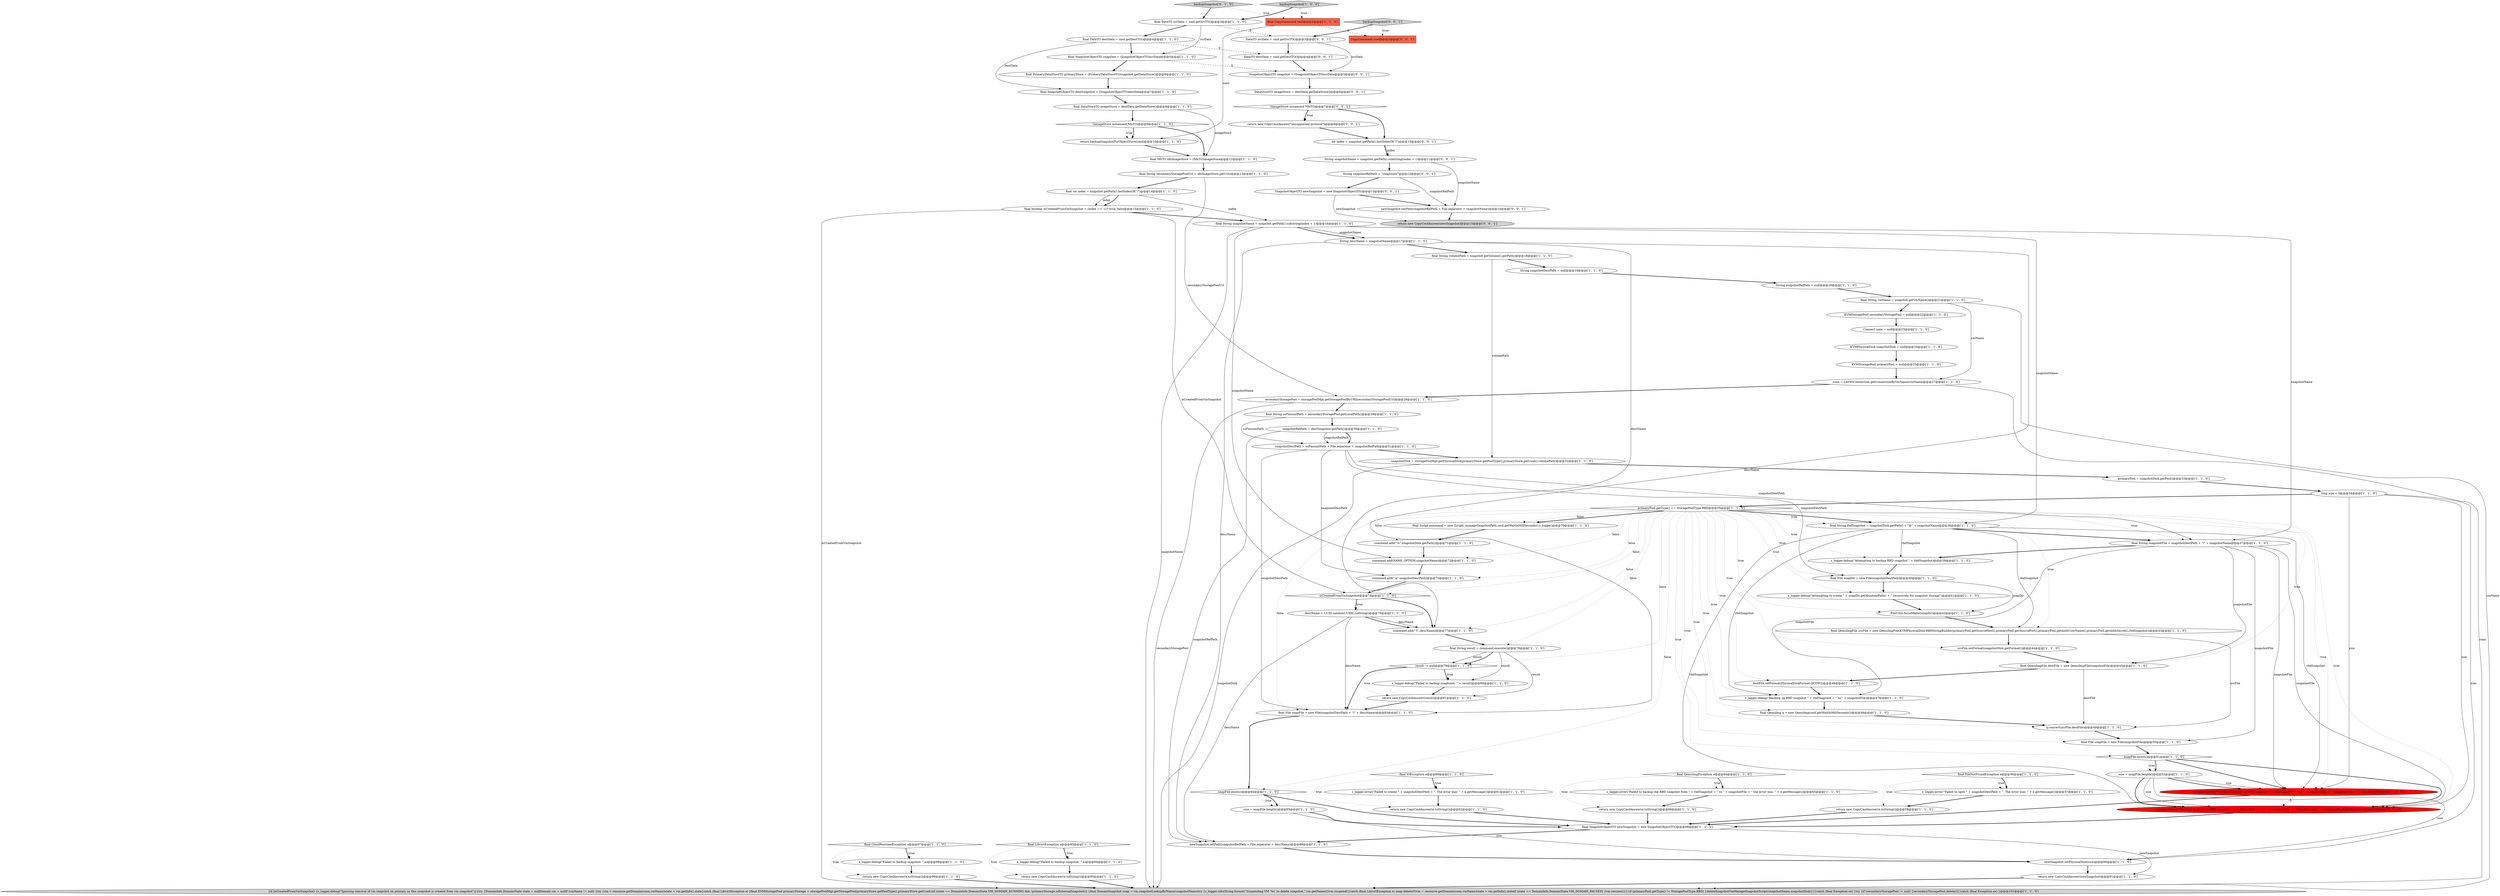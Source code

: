 digraph {
89 [style = filled, label = "DataStoreTO imageStore = destData.getDataStore()@@@6@@@['0', '0', '1']", fillcolor = white, shape = ellipse image = "AAA0AAABBB3BBB"];
4 [style = filled, label = "primaryPool.getType() == StoragePoolType.RBD@@@35@@@['1', '1', '0']", fillcolor = white, shape = diamond image = "AAA0AAABBB1BBB"];
13 [style = filled, label = "command.add(\"-b\",snapshotDisk.getPath())@@@71@@@['1', '1', '0']", fillcolor = white, shape = ellipse image = "AAA0AAABBB1BBB"];
40 [style = filled, label = "descName = UUID.randomUUID().toString()@@@75@@@['1', '1', '0']", fillcolor = white, shape = ellipse image = "AAA0AAABBB1BBB"];
23 [style = filled, label = "final File snapFile = new File(snapshotDestPath + \"/\" + descName)@@@83@@@['1', '1', '0']", fillcolor = white, shape = ellipse image = "AAA0AAABBB1BBB"];
54 [style = filled, label = "command.add(\"-t\",descName)@@@77@@@['1', '1', '0']", fillcolor = white, shape = ellipse image = "AAA0AAABBB1BBB"];
10 [style = filled, label = "conn = LibvirtConnection.getConnectionByVmName(vmName)@@@27@@@['1', '1', '0']", fillcolor = white, shape = ellipse image = "AAA0AAABBB1BBB"];
17 [style = filled, label = "{if (isCreatedFromVmSnapshot) {s_logger.debug(\"Ignoring removal of vm snapshot on primary as this snapshot is created from vm snapshot\")}{try {DomainInfo.DomainState state = nullDomain vm = nullif (vmName != null) {try {vm = resource.getDomain(conn,vmName)state = vm.getInfo().state}catch (final LibvirtException e) }final KVMStoragePool primaryStorage = storagePoolMgr.getStoragePool(primaryStore.getPoolType(),primaryStore.getUuid())if (state == DomainInfo.DomainState.VIR_DOMAIN_RUNNING && !primaryStorage.isExternalSnapshot()) {final DomainSnapshot snap = vm.snapshotLookupByName(snapshotName)try {s_logger.info(String.format(\"Suspending VM '%s' to delete snapshot,\",vm.getName()))vm.suspend()}catch (final LibvirtException e) snap.delete(0)vm = resource.getDomain(conn,vmName)state = vm.getInfo().stateif (state == DomainInfo.DomainState.VIR_DOMAIN_PAUSED) {vm.resume()}}{if (primaryPool.getType() != StoragePoolType.RBD) {deleteSnapshotViaManageSnapshotScript(snapshotName,snapshotDisk)}}}catch (final Exception ex) }try {if (secondaryStoragePool != null) {secondaryStoragePool.delete()}}catch (final Exception ex) }@@@101@@@['1', '1', '0']", fillcolor = lightgray, shape = ellipse image = "AAA0AAABBB1BBB"];
37 [style = filled, label = "final File snapFile = new File(snapshotFile)@@@50@@@['1', '1', '0']", fillcolor = white, shape = ellipse image = "AAA0AAABBB1BBB"];
2 [style = filled, label = "long size = 0@@@34@@@['1', '1', '0']", fillcolor = white, shape = ellipse image = "AAA0AAABBB1BBB"];
72 [style = filled, label = "newSnapshot.setPhysicalSize(size)@@@90@@@['1', '1', '0']", fillcolor = white, shape = ellipse image = "AAA0AAABBB1BBB"];
28 [style = filled, label = "final DataStoreTO imageStore = destData.getDataStore()@@@8@@@['1', '1', '0']", fillcolor = white, shape = ellipse image = "AAA0AAABBB1BBB"];
16 [style = filled, label = "size = snapFile.length()@@@52@@@['1', '1', '0']", fillcolor = white, shape = ellipse image = "AAA0AAABBB1BBB"];
80 [style = filled, label = "srcFile.setFormat(snapshotDisk.getFormat())@@@44@@@['1', '1', '0']", fillcolor = white, shape = ellipse image = "AAA0AAABBB1BBB"];
41 [style = filled, label = "return new CopyCmdAnswer(e.toString())@@@99@@@['1', '1', '0']", fillcolor = white, shape = ellipse image = "AAA0AAABBB1BBB"];
90 [style = filled, label = "CopyCommand cmd@@@2@@@['0', '0', '1']", fillcolor = tomato, shape = box image = "AAA0AAABBB3BBB"];
65 [style = filled, label = "String snapshotRelPath = null@@@20@@@['1', '1', '0']", fillcolor = white, shape = ellipse image = "AAA0AAABBB1BBB"];
36 [style = filled, label = "s_logger.debug(\"Backing up RBD snapshot \" + rbdSnapshot + \" to \" + snapshotFile)@@@47@@@['1', '1', '0']", fillcolor = white, shape = ellipse image = "AAA0AAABBB1BBB"];
20 [style = filled, label = "final QemuImgFile destFile = new QemuImgFile(snapshotFile)@@@45@@@['1', '1', '0']", fillcolor = white, shape = ellipse image = "AAA0AAABBB1BBB"];
61 [style = filled, label = "s_logger.debug(\"Attempting to create \" + snapDir.getAbsolutePath() + \" recursively for snapshot storage\")@@@41@@@['1', '1', '0']", fillcolor = white, shape = ellipse image = "AAA0AAABBB1BBB"];
43 [style = filled, label = "final QemuImg q = new QemuImg(cmd.getWaitInMillSeconds())@@@48@@@['1', '1', '0']", fillcolor = white, shape = ellipse image = "AAA0AAABBB1BBB"];
51 [style = filled, label = "snapFile.exists()@@@84@@@['1', '1', '0']", fillcolor = white, shape = diamond image = "AAA0AAABBB1BBB"];
18 [style = filled, label = "final DataTO destData = cmd.getDestTO()@@@4@@@['1', '1', '0']", fillcolor = white, shape = ellipse image = "AAA0AAABBB1BBB"];
86 [style = filled, label = "return new CopyCmdAnswer(\"unsupported protocol\")@@@8@@@['0', '0', '1']", fillcolor = white, shape = ellipse image = "AAA0AAABBB3BBB"];
5 [style = filled, label = "destFile.setFormat(PhysicalDiskFormat.QCOW2)@@@46@@@['1', '1', '0']", fillcolor = white, shape = ellipse image = "AAA0AAABBB1BBB"];
87 [style = filled, label = "int index = snapshot.getPath().lastIndexOf(\"/\")@@@10@@@['0', '0', '1']", fillcolor = white, shape = ellipse image = "AAA0AAABBB3BBB"];
98 [style = filled, label = "return new CopyCmdAnswer(newSnapshot)@@@15@@@['0', '0', '1']", fillcolor = lightgray, shape = ellipse image = "AAA0AAABBB3BBB"];
71 [style = filled, label = "return backupSnapshotForObjectStore(cmd)@@@10@@@['1', '1', '0']", fillcolor = white, shape = ellipse image = "AAA0AAABBB1BBB"];
88 [style = filled, label = "backupSnapshot['0', '0', '1']", fillcolor = lightgray, shape = diamond image = "AAA0AAABBB3BBB"];
79 [style = filled, label = "final boolean isCreatedFromVmSnapshot = (index == -1)? true: false@@@15@@@['1', '1', '0']", fillcolor = white, shape = ellipse image = "AAA0AAABBB1BBB"];
44 [style = filled, label = "snapshotRelPath = destSnapshot.getPath()@@@30@@@['1', '1', '0']", fillcolor = white, shape = ellipse image = "AAA0AAABBB1BBB"];
1 [style = filled, label = "snapshotDestPath = ssPmountPath + File.separator + snapshotRelPath@@@31@@@['1', '1', '0']", fillcolor = white, shape = ellipse image = "AAA0AAABBB1BBB"];
47 [style = filled, label = "final SnapshotObjectTO newSnapshot = new SnapshotObjectTO()@@@88@@@['1', '1', '0']", fillcolor = white, shape = ellipse image = "AAA0AAABBB1BBB"];
32 [style = filled, label = "final File snapDir = new File(snapshotDestPath)@@@40@@@['1', '1', '0']", fillcolor = white, shape = ellipse image = "AAA0AAABBB1BBB"];
77 [style = filled, label = "return new CopyCmdAnswer(e.toString())@@@66@@@['1', '1', '0']", fillcolor = white, shape = ellipse image = "AAA0AAABBB1BBB"];
12 [style = filled, label = "return new CopyCmdAnswer(result)@@@81@@@['1', '1', '0']", fillcolor = white, shape = ellipse image = "AAA0AAABBB1BBB"];
42 [style = filled, label = "snapshotDisk = storagePoolMgr.getPhysicalDisk(primaryStore.getPoolType(),primaryStore.getUuid(),volumePath)@@@32@@@['1', '1', '0']", fillcolor = white, shape = ellipse image = "AAA0AAABBB1BBB"];
74 [style = filled, label = "final IOException e@@@60@@@['1', '1', '0']", fillcolor = white, shape = diamond image = "AAA0AAABBB1BBB"];
76 [style = filled, label = "return new CopyCmdAnswer(e.toString())@@@58@@@['1', '1', '0']", fillcolor = white, shape = ellipse image = "AAA0AAABBB1BBB"];
48 [style = filled, label = "final DataTO srcData = cmd.getSrcTO()@@@3@@@['1', '1', '0']", fillcolor = white, shape = ellipse image = "AAA0AAABBB1BBB"];
94 [style = filled, label = "String snapshotName = snapshot.getPath().substring(index + 1)@@@11@@@['0', '0', '1']", fillcolor = white, shape = ellipse image = "AAA0AAABBB3BBB"];
67 [style = filled, label = "s_logger.error(\"Failed to create \" + snapshotDestPath + \". The error was: \" + e.getMessage())@@@61@@@['1', '1', '0']", fillcolor = white, shape = ellipse image = "AAA0AAABBB1BBB"];
6 [style = filled, label = "final SnapshotObjectTO snapshot = (SnapshotObjectTO)srcData@@@5@@@['1', '1', '0']", fillcolor = white, shape = ellipse image = "AAA0AAABBB1BBB"];
96 [style = filled, label = "String snapshotRelPath = \"snapshots\"@@@12@@@['0', '0', '1']", fillcolor = white, shape = ellipse image = "AAA0AAABBB3BBB"];
39 [style = filled, label = "final PrimaryDataStoreTO primaryStore = (PrimaryDataStoreTO)snapshot.getDataStore()@@@6@@@['1', '1', '0']", fillcolor = white, shape = ellipse image = "AAA0AAABBB1BBB"];
27 [style = filled, label = "final CopyCommand cmd@@@2@@@['1', '1', '0']", fillcolor = tomato, shape = box image = "AAA0AAABBB1BBB"];
38 [style = filled, label = "isCreatedFromVmSnapshot@@@74@@@['1', '1', '0']", fillcolor = white, shape = diamond image = "AAA0AAABBB1BBB"];
55 [style = filled, label = "KVMStoragePool secondaryStoragePool = null@@@22@@@['1', '1', '0']", fillcolor = white, shape = ellipse image = "AAA0AAABBB1BBB"];
19 [style = filled, label = "final String volumePath = snapshot.getVolume().getPath()@@@18@@@['1', '1', '0']", fillcolor = white, shape = ellipse image = "AAA0AAABBB1BBB"];
3 [style = filled, label = "final String rbdSnapshot = snapshotDisk.getPath() + \"@\" + snapshotName@@@36@@@['1', '1', '0']", fillcolor = white, shape = ellipse image = "AAA0AAABBB1BBB"];
84 [style = filled, label = "backupSnapshot['0', '1', '0']", fillcolor = lightgray, shape = diamond image = "AAA0AAABBB2BBB"];
64 [style = filled, label = "final SnapshotObjectTO destSnapshot = (SnapshotObjectTO)destData@@@7@@@['1', '1', '0']", fillcolor = white, shape = ellipse image = "AAA0AAABBB1BBB"];
11 [style = filled, label = "s_logger.debug(\"Failed to backup snaptshot: \" + result)@@@80@@@['1', '1', '0']", fillcolor = white, shape = ellipse image = "AAA0AAABBB1BBB"];
50 [style = filled, label = "final Script command = new Script(_manageSnapshotPath,cmd.getWaitInMillSeconds(),s_logger)@@@70@@@['1', '1', '0']", fillcolor = white, shape = ellipse image = "AAA0AAABBB1BBB"];
7 [style = filled, label = "primaryPool = snapshotDisk.getPool()@@@33@@@['1', '1', '0']", fillcolor = white, shape = ellipse image = "AAA0AAABBB1BBB"];
59 [style = filled, label = "s_logger.debug(\"Failed to backup snapshot: \",e)@@@98@@@['1', '1', '0']", fillcolor = white, shape = ellipse image = "AAA0AAABBB1BBB"];
83 [style = filled, label = "newSnapshot.setPath(snapshotRelPath + File.separator + descName)@@@89@@@['1', '1', '0']", fillcolor = white, shape = ellipse image = "AAA0AAABBB1BBB"];
29 [style = filled, label = "final CloudRuntimeException e@@@97@@@['1', '1', '0']", fillcolor = white, shape = diamond image = "AAA0AAABBB1BBB"];
75 [style = filled, label = "final NfsTO nfsImageStore = (NfsTO)imageStore@@@12@@@['1', '1', '0']", fillcolor = white, shape = ellipse image = "AAA0AAABBB1BBB"];
68 [style = filled, label = "final LibvirtException e@@@93@@@['1', '1', '0']", fillcolor = white, shape = diamond image = "AAA0AAABBB1BBB"];
95 [style = filled, label = "SnapshotObjectTO newSnapshot = new SnapshotObjectTO()@@@13@@@['0', '0', '1']", fillcolor = white, shape = ellipse image = "AAA0AAABBB3BBB"];
93 [style = filled, label = "newSnapshot.setPath(snapshotRelPath + File.separator + snapshotName)@@@14@@@['0', '0', '1']", fillcolor = white, shape = ellipse image = "AAA0AAABBB3BBB"];
56 [style = filled, label = "Connect conn = null@@@23@@@['1', '1', '0']", fillcolor = white, shape = ellipse image = "AAA0AAABBB1BBB"];
24 [style = filled, label = "String descName = snapshotName@@@17@@@['1', '1', '0']", fillcolor = white, shape = ellipse image = "AAA0AAABBB1BBB"];
70 [style = filled, label = "size = snapFile.length()@@@85@@@['1', '1', '0']", fillcolor = white, shape = ellipse image = "AAA0AAABBB1BBB"];
63 [style = filled, label = "String snapshotDestPath = null@@@19@@@['1', '1', '0']", fillcolor = white, shape = ellipse image = "AAA0AAABBB1BBB"];
14 [style = filled, label = "final String ssPmountPath = secondaryStoragePool.getLocalPath()@@@29@@@['1', '1', '0']", fillcolor = white, shape = ellipse image = "AAA0AAABBB1BBB"];
0 [style = filled, label = "final FileNotFoundException e@@@56@@@['1', '1', '0']", fillcolor = white, shape = diamond image = "AAA0AAABBB1BBB"];
26 [style = filled, label = "return new CopyCmdAnswer(newSnapshot)@@@91@@@['1', '1', '0']", fillcolor = white, shape = ellipse image = "AAA0AAABBB1BBB"];
45 [style = filled, label = "s_logger.error(\"Failed to backup the RBD snapshot from \" + rbdSnapshot + \" to \" + snapshotFile + \" the error was: \" + e.getMessage())@@@65@@@['1', '1', '0']", fillcolor = white, shape = ellipse image = "AAA0AAABBB1BBB"];
85 [style = filled, label = "s_logger.debug(\"Finished backing up RBD snapshot \" + rbdSnapshot + \" to \" + snapshotFile + \" Snapshot size: \" + toHumanReadableSize(size))@@@54@@@['0', '1', '0']", fillcolor = red, shape = ellipse image = "AAA1AAABBB2BBB"];
73 [style = filled, label = "KVMPhysicalDisk snapshotDisk = null@@@24@@@['1', '1', '0']", fillcolor = white, shape = ellipse image = "AAA0AAABBB1BBB"];
92 [style = filled, label = "!(imageStore instanceof NfsTO)@@@7@@@['0', '0', '1']", fillcolor = white, shape = diamond image = "AAA0AAABBB3BBB"];
31 [style = filled, label = "s_logger.error(\"Failed to open \" + snapshotDestPath + \". The error was: \" + e.getMessage())@@@57@@@['1', '1', '0']", fillcolor = white, shape = ellipse image = "AAA0AAABBB1BBB"];
81 [style = filled, label = "final String vmName = snapshot.getVmName()@@@21@@@['1', '1', '0']", fillcolor = white, shape = ellipse image = "AAA0AAABBB1BBB"];
21 [style = filled, label = "backupSnapshot['1', '0', '0']", fillcolor = lightgray, shape = diamond image = "AAA0AAABBB1BBB"];
53 [style = filled, label = "final String secondaryStoragePoolUrl = nfsImageStore.getUrl()@@@13@@@['1', '1', '0']", fillcolor = white, shape = ellipse image = "AAA0AAABBB1BBB"];
62 [style = filled, label = "final int index = snapshot.getPath().lastIndexOf(\"/\")@@@14@@@['1', '1', '0']", fillcolor = white, shape = ellipse image = "AAA0AAABBB1BBB"];
91 [style = filled, label = "SnapshotObjectTO snapshot = (SnapshotObjectTO)srcData@@@5@@@['0', '0', '1']", fillcolor = white, shape = ellipse image = "AAA0AAABBB3BBB"];
9 [style = filled, label = "s_logger.debug(\"Attempting to backup RBD snapshot \" + rbdSnapshot)@@@39@@@['1', '1', '0']", fillcolor = white, shape = ellipse image = "AAA0AAABBB1BBB"];
58 [style = filled, label = "command.add(\"-p\",snapshotDestPath)@@@73@@@['1', '1', '0']", fillcolor = white, shape = ellipse image = "AAA0AAABBB1BBB"];
8 [style = filled, label = "return new CopyCmdAnswer(e.toString())@@@95@@@['1', '1', '0']", fillcolor = white, shape = ellipse image = "AAA0AAABBB1BBB"];
82 [style = filled, label = "secondaryStoragePool = storagePoolMgr.getStoragePoolByURI(secondaryStoragePoolUrl)@@@28@@@['1', '1', '0']", fillcolor = white, shape = ellipse image = "AAA0AAABBB1BBB"];
25 [style = filled, label = "KVMStoragePool primaryPool = null@@@25@@@['1', '1', '0']", fillcolor = white, shape = ellipse image = "AAA0AAABBB1BBB"];
49 [style = filled, label = "q.convert(srcFile,destFile)@@@49@@@['1', '1', '0']", fillcolor = white, shape = ellipse image = "AAA0AAABBB1BBB"];
35 [style = filled, label = "final String snapshotName = snapshot.getPath().substring(index + 1)@@@16@@@['1', '1', '0']", fillcolor = white, shape = ellipse image = "AAA0AAABBB1BBB"];
46 [style = filled, label = "command.add(NAME_OPTION,snapshotName)@@@72@@@['1', '1', '0']", fillcolor = white, shape = ellipse image = "AAA0AAABBB1BBB"];
22 [style = filled, label = "final String result = command.execute()@@@78@@@['1', '1', '0']", fillcolor = white, shape = ellipse image = "AAA0AAABBB1BBB"];
33 [style = filled, label = "s_logger.debug(\"Failed to backup snapshot: \",e)@@@94@@@['1', '1', '0']", fillcolor = white, shape = ellipse image = "AAA0AAABBB1BBB"];
97 [style = filled, label = "DataTO srcData = cmd.getSrcTO()@@@3@@@['0', '0', '1']", fillcolor = white, shape = ellipse image = "AAA0AAABBB3BBB"];
66 [style = filled, label = "result != null@@@79@@@['1', '1', '0']", fillcolor = white, shape = diamond image = "AAA0AAABBB1BBB"];
30 [style = filled, label = "final String snapshotFile = snapshotDestPath + \"/\" + snapshotName@@@37@@@['1', '1', '0']", fillcolor = white, shape = ellipse image = "AAA0AAABBB1BBB"];
52 [style = filled, label = "FileUtils.forceMkdir(snapDir)@@@42@@@['1', '1', '0']", fillcolor = white, shape = ellipse image = "AAA0AAABBB1BBB"];
15 [style = filled, label = "final QemuImgFile srcFile = new QemuImgFile(KVMPhysicalDisk.RBDStringBuilder(primaryPool.getSourceHost(),primaryPool.getSourcePort(),primaryPool.getAuthUserName(),primaryPool.getAuthSecret(),rbdSnapshot))@@@43@@@['1', '1', '0']", fillcolor = white, shape = ellipse image = "AAA0AAABBB1BBB"];
69 [style = filled, label = "return new CopyCmdAnswer(e.toString())@@@62@@@['1', '1', '0']", fillcolor = white, shape = ellipse image = "AAA0AAABBB1BBB"];
99 [style = filled, label = "DataTO destData = cmd.getDestTO()@@@4@@@['0', '0', '1']", fillcolor = white, shape = ellipse image = "AAA0AAABBB3BBB"];
34 [style = filled, label = "snapFile.exists()@@@51@@@['1', '1', '0']", fillcolor = white, shape = diamond image = "AAA0AAABBB1BBB"];
78 [style = filled, label = "final QemuImgException e@@@64@@@['1', '1', '0']", fillcolor = white, shape = diamond image = "AAA0AAABBB1BBB"];
60 [style = filled, label = "!(imageStore instanceof NfsTO)@@@9@@@['1', '1', '0']", fillcolor = white, shape = diamond image = "AAA0AAABBB1BBB"];
57 [style = filled, label = "s_logger.debug(\"Finished backing up RBD snapshot \" + rbdSnapshot + \" to \" + snapshotFile + \" Snapshot size: \" + size)@@@54@@@['1', '0', '0']", fillcolor = red, shape = ellipse image = "AAA1AAABBB1BBB"];
1->23 [style = solid, label="snapshotDestPath"];
19->42 [style = solid, label="volumePath"];
29->59 [style = bold, label=""];
16->57 [style = solid, label="size"];
92->86 [style = dotted, label="true"];
23->51 [style = bold, label=""];
62->35 [style = solid, label="index"];
87->94 [style = bold, label=""];
65->81 [style = bold, label=""];
87->94 [style = solid, label="index"];
60->71 [style = bold, label=""];
21->48 [style = bold, label=""];
15->80 [style = bold, label=""];
24->54 [style = solid, label="descName"];
84->48 [style = bold, label=""];
66->12 [style = dotted, label="true"];
21->27 [style = dotted, label="true"];
78->45 [style = dotted, label="true"];
3->57 [style = solid, label="rbdSnapshot"];
22->66 [style = solid, label="result"];
30->57 [style = solid, label="snapshotFile"];
95->98 [style = solid, label="newSnapshot"];
77->47 [style = bold, label=""];
89->92 [style = bold, label=""];
67->69 [style = bold, label=""];
92->87 [style = bold, label=""];
74->67 [style = bold, label=""];
4->30 [style = dotted, label="true"];
40->54 [style = solid, label="descName"];
0->31 [style = dotted, label="true"];
16->72 [style = solid, label="size"];
42->17 [style = solid, label="snapshotDisk"];
35->24 [style = solid, label="snapshotName"];
39->64 [style = bold, label=""];
19->63 [style = bold, label=""];
51->47 [style = bold, label=""];
99->91 [style = bold, label=""];
82->14 [style = bold, label=""];
2->57 [style = solid, label="size"];
4->23 [style = dotted, label="false"];
13->46 [style = bold, label=""];
25->10 [style = bold, label=""];
44->1 [style = bold, label=""];
4->36 [style = dotted, label="true"];
48->18 [style = bold, label=""];
4->57 [style = dotted, label="true"];
68->8 [style = dotted, label="true"];
3->30 [style = bold, label=""];
5->36 [style = bold, label=""];
38->40 [style = dotted, label="true"];
57->85 [style = dashed, label="0"];
94->93 [style = solid, label="snapshotName"];
53->82 [style = solid, label="secondaryStoragePoolUrl"];
32->61 [style = bold, label=""];
4->3 [style = bold, label=""];
96->93 [style = solid, label="snapshotRelPath"];
4->85 [style = dotted, label="true"];
24->19 [style = bold, label=""];
88->97 [style = bold, label=""];
80->20 [style = bold, label=""];
51->70 [style = dotted, label="true"];
26->17 [style = bold, label=""];
2->72 [style = solid, label="size"];
18->64 [style = solid, label="destData"];
48->6 [style = solid, label="srcData"];
30->37 [style = solid, label="snapshotFile"];
62->79 [style = bold, label=""];
9->32 [style = bold, label=""];
61->52 [style = bold, label=""];
1->42 [style = bold, label=""];
76->47 [style = bold, label=""];
11->12 [style = bold, label=""];
94->96 [style = bold, label=""];
81->55 [style = bold, label=""];
35->30 [style = solid, label="snapshotName"];
1->32 [style = solid, label="snapshotDestPath"];
28->75 [style = solid, label="imageStore"];
29->41 [style = dotted, label="true"];
2->85 [style = solid, label="size"];
3->15 [style = solid, label="rbdSnapshot"];
71->75 [style = bold, label=""];
2->4 [style = bold, label=""];
4->13 [style = dotted, label="false"];
97->99 [style = bold, label=""];
4->52 [style = dotted, label="true"];
1->58 [style = solid, label="snapshotDestPath"];
30->36 [style = solid, label="snapshotFile"];
88->90 [style = dotted, label="true"];
79->38 [style = solid, label="isCreatedFromVmSnapshot"];
44->1 [style = solid, label="snapshotRelPath"];
8->17 [style = bold, label=""];
81->17 [style = solid, label="vmName"];
93->98 [style = bold, label=""];
14->1 [style = solid, label="ssPmountPath"];
95->93 [style = bold, label=""];
3->9 [style = solid, label="rbdSnapshot"];
7->2 [style = bold, label=""];
16->85 [style = bold, label=""];
40->23 [style = solid, label="descName"];
31->76 [style = bold, label=""];
29->59 [style = dotted, label="true"];
24->23 [style = solid, label="descName"];
42->7 [style = bold, label=""];
35->3 [style = solid, label="snapshotName"];
4->32 [style = dotted, label="true"];
6->39 [style = bold, label=""];
33->8 [style = bold, label=""];
22->11 [style = solid, label="result"];
40->83 [style = solid, label="descName"];
0->31 [style = bold, label=""];
72->26 [style = bold, label=""];
66->11 [style = bold, label=""];
52->15 [style = bold, label=""];
36->43 [style = bold, label=""];
34->57 [style = bold, label=""];
79->17 [style = solid, label="isCreatedFromVmSnapshot"];
4->5 [style = dotted, label="true"];
4->38 [style = dotted, label="false"];
18->99 [style = dashed, label="0"];
10->82 [style = bold, label=""];
49->37 [style = bold, label=""];
4->54 [style = dotted, label="false"];
63->65 [style = bold, label=""];
91->89 [style = bold, label=""];
38->54 [style = bold, label=""];
15->49 [style = solid, label="srcFile"];
1->30 [style = solid, label="snapshotDestPath"];
70->72 [style = solid, label="size"];
30->9 [style = bold, label=""];
4->58 [style = dotted, label="false"];
50->13 [style = bold, label=""];
4->15 [style = dotted, label="true"];
6->91 [style = dashed, label="0"];
27->71 [style = solid, label="cmd"];
30->85 [style = solid, label="snapshotFile"];
85->47 [style = bold, label=""];
54->22 [style = bold, label=""];
78->45 [style = bold, label=""];
35->24 [style = bold, label=""];
53->62 [style = bold, label=""];
62->79 [style = solid, label="index"];
58->38 [style = bold, label=""];
4->37 [style = dotted, label="true"];
27->90 [style = dashed, label="0"];
4->3 [style = dotted, label="true"];
22->66 [style = bold, label=""];
18->6 [style = bold, label=""];
20->49 [style = solid, label="destFile"];
28->60 [style = bold, label=""];
34->16 [style = bold, label=""];
70->47 [style = bold, label=""];
22->12 [style = solid, label="result"];
47->83 [style = bold, label=""];
73->25 [style = bold, label=""];
84->27 [style = dotted, label="true"];
48->97 [style = dashed, label="0"];
16->85 [style = solid, label="size"];
57->47 [style = bold, label=""];
38->40 [style = bold, label=""];
4->50 [style = bold, label=""];
74->67 [style = dotted, label="true"];
47->26 [style = solid, label="newSnapshot"];
4->43 [style = dotted, label="true"];
81->10 [style = solid, label="vmName"];
66->23 [style = bold, label=""];
96->95 [style = bold, label=""];
56->73 [style = bold, label=""];
40->54 [style = bold, label=""];
3->85 [style = solid, label="rbdSnapshot"];
79->35 [style = bold, label=""];
78->77 [style = dotted, label="true"];
34->85 [style = bold, label=""];
0->76 [style = dotted, label="true"];
10->17 [style = solid, label="conn"];
92->86 [style = bold, label=""];
68->33 [style = bold, label=""];
4->80 [style = dotted, label="true"];
4->20 [style = dotted, label="true"];
4->66 [style = dotted, label="false"];
32->52 [style = solid, label="snapDir"];
68->33 [style = dotted, label="true"];
45->77 [style = bold, label=""];
46->58 [style = bold, label=""];
4->61 [style = dotted, label="true"];
66->11 [style = dotted, label="true"];
44->83 [style = solid, label="snapshotRelPath"];
14->44 [style = bold, label=""];
82->17 [style = solid, label="secondaryStoragePool"];
55->56 [style = bold, label=""];
60->71 [style = dotted, label="true"];
4->46 [style = dotted, label="false"];
20->5 [style = bold, label=""];
86->87 [style = bold, label=""];
30->20 [style = solid, label="snapshotFile"];
51->70 [style = bold, label=""];
41->17 [style = bold, label=""];
4->51 [style = dotted, label="false"];
4->49 [style = dotted, label="true"];
4->22 [style = dotted, label="false"];
37->34 [style = bold, label=""];
16->57 [style = bold, label=""];
69->47 [style = bold, label=""];
4->34 [style = dotted, label="true"];
4->50 [style = dotted, label="false"];
24->83 [style = solid, label="descName"];
43->49 [style = bold, label=""];
12->23 [style = bold, label=""];
64->28 [style = bold, label=""];
35->17 [style = solid, label="snapshotName"];
60->75 [style = bold, label=""];
4->9 [style = dotted, label="true"];
75->53 [style = bold, label=""];
34->16 [style = dotted, label="true"];
74->69 [style = dotted, label="true"];
59->41 [style = bold, label=""];
3->36 [style = solid, label="rbdSnapshot"];
97->91 [style = solid, label="srcData"];
83->72 [style = bold, label=""];
35->46 [style = solid, label="snapshotName"];
}
